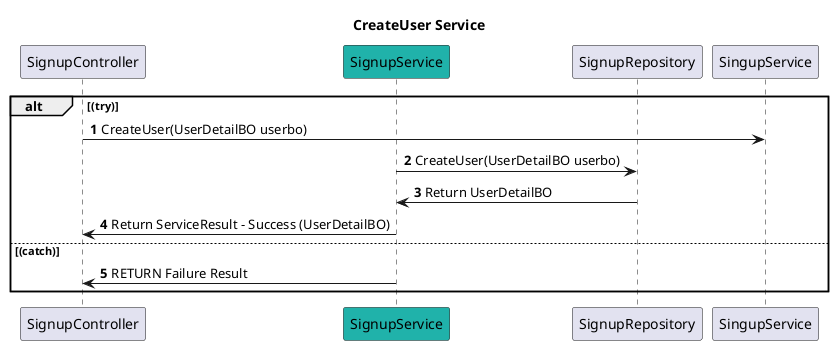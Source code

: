 @startuml

title CreateUser Service
autonumber

participant SignupController
participant SignupService #LightSeaGreen
participant SignupRepository

alt (try)

   SignupController -> SingupService : CreateUser(UserDetailBO userbo)
   SignupService -> SignupRepository : CreateUser(UserDetailBO userbo)
   SignupRepository -> SignupService : Return UserDetailBO
    SignupService -> SignupController : Return ServiceResult - Success (UserDetailBO)

else (catch)
   SignupService -> SignupController : RETURN Failure Result

end
